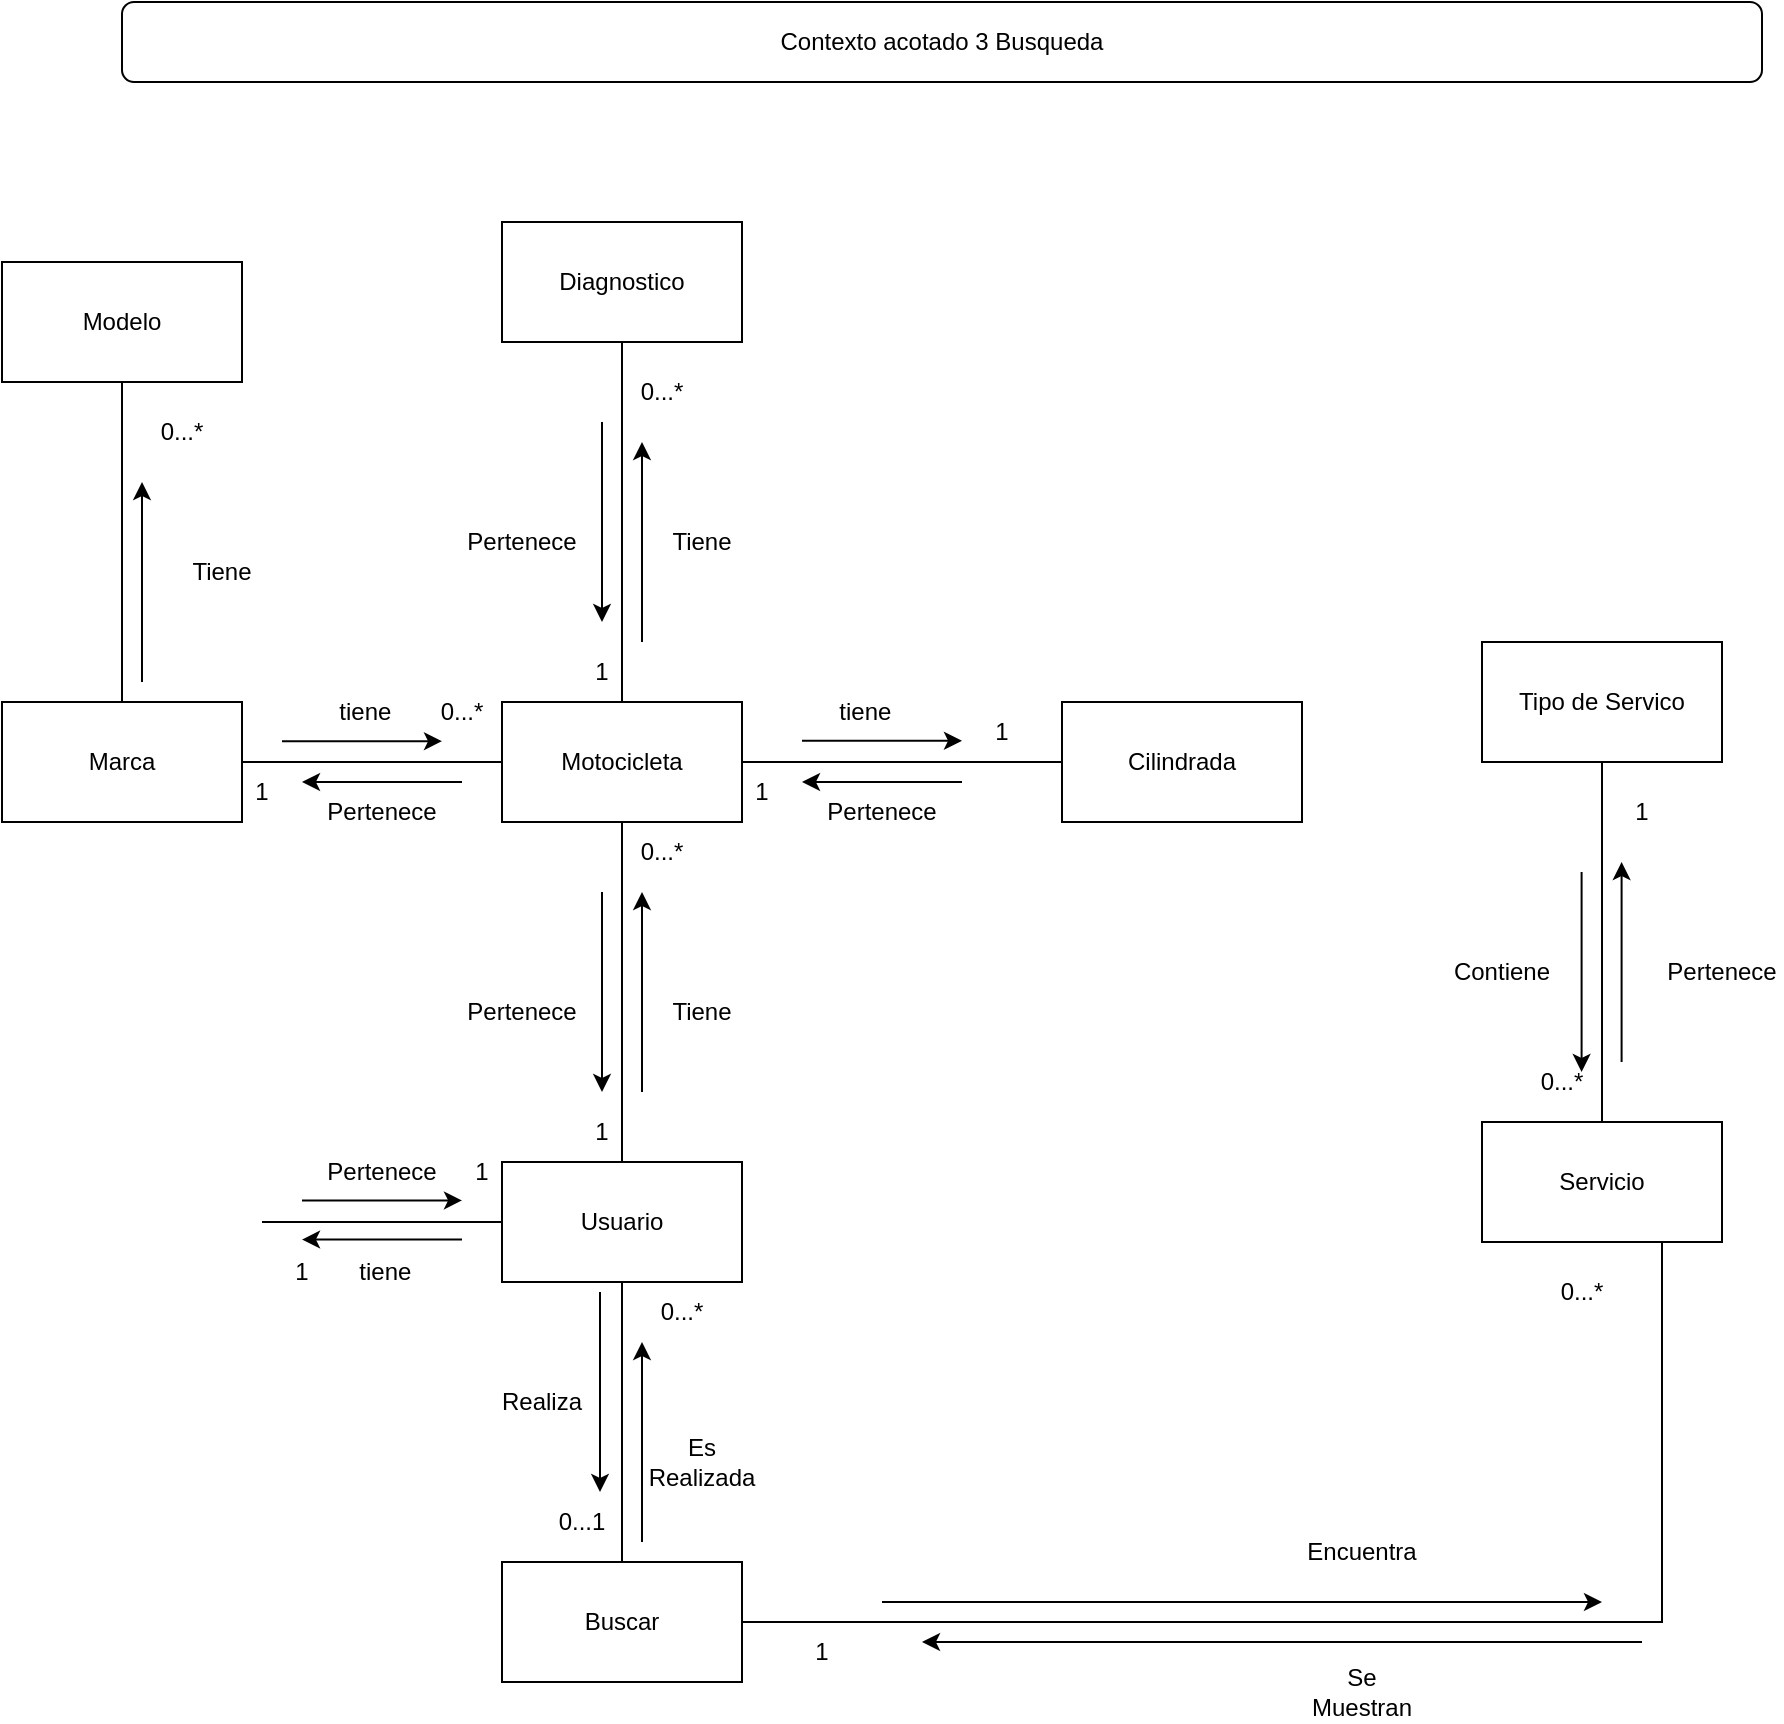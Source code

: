<mxfile version="24.7.14">
  <diagram name="Page-1" id="6gcCeRbY4GYAOIiEUis3">
    <mxGraphModel dx="3230" dy="1036" grid="1" gridSize="10" guides="1" tooltips="1" connect="1" arrows="1" fold="1" page="1" pageScale="1" pageWidth="850" pageHeight="1100" math="0" shadow="0">
      <root>
        <mxCell id="0" />
        <mxCell id="1" parent="0" />
        <mxCell id="ezSr3JsudCAfWvKVJgNK-1" value="Motocicleta" style="rounded=0;whiteSpace=wrap;html=1;" vertex="1" parent="1">
          <mxGeometry x="-190" y="490" width="120" height="60" as="geometry" />
        </mxCell>
        <mxCell id="ezSr3JsudCAfWvKVJgNK-2" value="Diagnostico" style="rounded=0;whiteSpace=wrap;html=1;" vertex="1" parent="1">
          <mxGeometry x="-190" y="250" width="120" height="60" as="geometry" />
        </mxCell>
        <mxCell id="ezSr3JsudCAfWvKVJgNK-4" value="Usuario" style="rounded=0;whiteSpace=wrap;html=1;" vertex="1" parent="1">
          <mxGeometry x="-190" y="720" width="120" height="60" as="geometry" />
        </mxCell>
        <mxCell id="ezSr3JsudCAfWvKVJgNK-5" value="Buscar" style="rounded=0;whiteSpace=wrap;html=1;" vertex="1" parent="1">
          <mxGeometry x="-190" y="920" width="120" height="60" as="geometry" />
        </mxCell>
        <mxCell id="ezSr3JsudCAfWvKVJgNK-11" value="" style="endArrow=none;html=1;rounded=0;entryX=0;entryY=0.5;entryDx=0;entryDy=0;exitX=1;exitY=0.5;exitDx=0;exitDy=0;" edge="1" parent="1" target="ezSr3JsudCAfWvKVJgNK-1">
          <mxGeometry width="50" height="50" relative="1" as="geometry">
            <mxPoint x="-320" y="520.0" as="sourcePoint" />
            <mxPoint x="-180" y="390" as="targetPoint" />
          </mxGeometry>
        </mxCell>
        <mxCell id="ezSr3JsudCAfWvKVJgNK-12" value="" style="endArrow=none;html=1;rounded=0;entryX=0.5;entryY=1;entryDx=0;entryDy=0;exitX=0.5;exitY=0;exitDx=0;exitDy=0;" edge="1" parent="1" source="ezSr3JsudCAfWvKVJgNK-1" target="ezSr3JsudCAfWvKVJgNK-2">
          <mxGeometry width="50" height="50" relative="1" as="geometry">
            <mxPoint x="-170" y="420" as="sourcePoint" />
            <mxPoint x="-120" y="370" as="targetPoint" />
          </mxGeometry>
        </mxCell>
        <mxCell id="ezSr3JsudCAfWvKVJgNK-13" value="" style="endArrow=none;html=1;rounded=0;entryX=0.5;entryY=1;entryDx=0;entryDy=0;exitX=0.5;exitY=0;exitDx=0;exitDy=0;" edge="1" parent="1" source="ezSr3JsudCAfWvKVJgNK-4" target="ezSr3JsudCAfWvKVJgNK-1">
          <mxGeometry width="50" height="50" relative="1" as="geometry">
            <mxPoint x="-100" y="670" as="sourcePoint" />
            <mxPoint x="-50" y="620" as="targetPoint" />
          </mxGeometry>
        </mxCell>
        <mxCell id="ezSr3JsudCAfWvKVJgNK-14" value="" style="endArrow=none;html=1;rounded=0;entryX=0.5;entryY=1;entryDx=0;entryDy=0;exitX=0.5;exitY=0;exitDx=0;exitDy=0;" edge="1" parent="1" source="ezSr3JsudCAfWvKVJgNK-5" target="ezSr3JsudCAfWvKVJgNK-4">
          <mxGeometry width="50" height="50" relative="1" as="geometry">
            <mxPoint x="-40" y="820" as="sourcePoint" />
            <mxPoint x="10" y="770" as="targetPoint" />
          </mxGeometry>
        </mxCell>
        <mxCell id="ezSr3JsudCAfWvKVJgNK-18" value="" style="endArrow=none;html=1;rounded=0;exitX=1;exitY=0.5;exitDx=0;exitDy=0;entryX=0.75;entryY=1;entryDx=0;entryDy=0;" edge="1" parent="1" source="ezSr3JsudCAfWvKVJgNK-5" target="ezSr3JsudCAfWvKVJgNK-84">
          <mxGeometry width="50" height="50" relative="1" as="geometry">
            <mxPoint x="-10" y="955.5" as="sourcePoint" />
            <mxPoint x="790" y="494.5" as="targetPoint" />
            <Array as="points">
              <mxPoint x="390" y="950" />
            </Array>
          </mxGeometry>
        </mxCell>
        <mxCell id="ezSr3JsudCAfWvKVJgNK-20" value="" style="endArrow=none;html=1;rounded=0;entryX=0.5;entryY=1;entryDx=0;entryDy=0;" edge="1" parent="1">
          <mxGeometry width="50" height="50" relative="1" as="geometry">
            <mxPoint x="360" y="700" as="sourcePoint" />
            <mxPoint x="360" y="520" as="targetPoint" />
          </mxGeometry>
        </mxCell>
        <mxCell id="ezSr3JsudCAfWvKVJgNK-21" value="" style="endArrow=classic;html=1;rounded=0;" edge="1" parent="1">
          <mxGeometry width="50" height="50" relative="1" as="geometry">
            <mxPoint x="-300" y="509.6" as="sourcePoint" />
            <mxPoint x="-220" y="509.6" as="targetPoint" />
          </mxGeometry>
        </mxCell>
        <mxCell id="ezSr3JsudCAfWvKVJgNK-22" value="" style="endArrow=classic;html=1;rounded=0;" edge="1" parent="1">
          <mxGeometry width="50" height="50" relative="1" as="geometry">
            <mxPoint x="-210" y="530" as="sourcePoint" />
            <mxPoint x="-290" y="530" as="targetPoint" />
          </mxGeometry>
        </mxCell>
        <mxCell id="ezSr3JsudCAfWvKVJgNK-23" value="Pertenece" style="text;html=1;align=center;verticalAlign=middle;whiteSpace=wrap;rounded=0;" vertex="1" parent="1">
          <mxGeometry x="-280" y="530" width="60" height="30" as="geometry" />
        </mxCell>
        <mxCell id="ezSr3JsudCAfWvKVJgNK-24" value="&amp;nbsp;tiene" style="text;html=1;align=center;verticalAlign=middle;whiteSpace=wrap;rounded=0;" vertex="1" parent="1">
          <mxGeometry x="-290" y="480" width="60" height="30" as="geometry" />
        </mxCell>
        <mxCell id="ezSr3JsudCAfWvKVJgNK-25" value="0...*" style="text;html=1;align=center;verticalAlign=middle;whiteSpace=wrap;rounded=0;" vertex="1" parent="1">
          <mxGeometry x="-240" y="480" width="60" height="30" as="geometry" />
        </mxCell>
        <mxCell id="ezSr3JsudCAfWvKVJgNK-26" value="1" style="text;html=1;align=center;verticalAlign=middle;whiteSpace=wrap;rounded=0;" vertex="1" parent="1">
          <mxGeometry x="-340" y="520" width="60" height="30" as="geometry" />
        </mxCell>
        <mxCell id="ezSr3JsudCAfWvKVJgNK-27" value="Tiene" style="text;html=1;align=center;verticalAlign=middle;whiteSpace=wrap;rounded=0;" vertex="1" parent="1">
          <mxGeometry x="-120" y="630" width="60" height="30" as="geometry" />
        </mxCell>
        <mxCell id="ezSr3JsudCAfWvKVJgNK-28" value="" style="endArrow=classic;html=1;rounded=0;" edge="1" parent="1">
          <mxGeometry width="50" height="50" relative="1" as="geometry">
            <mxPoint x="369.8" y="670" as="sourcePoint" />
            <mxPoint x="369.8" y="570" as="targetPoint" />
          </mxGeometry>
        </mxCell>
        <mxCell id="ezSr3JsudCAfWvKVJgNK-29" value="" style="endArrow=classic;html=1;rounded=0;" edge="1" parent="1">
          <mxGeometry width="50" height="50" relative="1" as="geometry">
            <mxPoint x="349.8" y="575" as="sourcePoint" />
            <mxPoint x="349.8" y="675" as="targetPoint" />
          </mxGeometry>
        </mxCell>
        <mxCell id="ezSr3JsudCAfWvKVJgNK-30" value="0...*" style="text;html=1;align=center;verticalAlign=middle;whiteSpace=wrap;rounded=0;" vertex="1" parent="1">
          <mxGeometry x="-140" y="320" width="60" height="30" as="geometry" />
        </mxCell>
        <mxCell id="ezSr3JsudCAfWvKVJgNK-31" value="1" style="text;html=1;align=center;verticalAlign=middle;whiteSpace=wrap;rounded=0;" vertex="1" parent="1">
          <mxGeometry x="-170" y="460" width="60" height="30" as="geometry" />
        </mxCell>
        <mxCell id="ezSr3JsudCAfWvKVJgNK-32" value="" style="endArrow=classic;html=1;rounded=0;" edge="1" parent="1">
          <mxGeometry width="50" height="50" relative="1" as="geometry">
            <mxPoint x="-120" y="685" as="sourcePoint" />
            <mxPoint x="-120" y="585" as="targetPoint" />
          </mxGeometry>
        </mxCell>
        <mxCell id="ezSr3JsudCAfWvKVJgNK-33" value="" style="endArrow=classic;html=1;rounded=0;" edge="1" parent="1">
          <mxGeometry width="50" height="50" relative="1" as="geometry">
            <mxPoint x="-140" y="585" as="sourcePoint" />
            <mxPoint x="-140" y="685" as="targetPoint" />
          </mxGeometry>
        </mxCell>
        <mxCell id="ezSr3JsudCAfWvKVJgNK-34" value="0...*" style="text;html=1;align=center;verticalAlign=middle;whiteSpace=wrap;rounded=0;" vertex="1" parent="1">
          <mxGeometry x="-140" y="550" width="60" height="30" as="geometry" />
        </mxCell>
        <mxCell id="ezSr3JsudCAfWvKVJgNK-35" value="Pertenece" style="text;html=1;align=center;verticalAlign=middle;whiteSpace=wrap;rounded=0;" vertex="1" parent="1">
          <mxGeometry x="-210" y="630" width="60" height="30" as="geometry" />
        </mxCell>
        <mxCell id="ezSr3JsudCAfWvKVJgNK-36" value="1" style="text;html=1;align=center;verticalAlign=middle;whiteSpace=wrap;rounded=0;" vertex="1" parent="1">
          <mxGeometry x="-170" y="690" width="60" height="30" as="geometry" />
        </mxCell>
        <mxCell id="ezSr3JsudCAfWvKVJgNK-41" value="0...*" style="text;html=1;align=center;verticalAlign=middle;whiteSpace=wrap;rounded=0;" vertex="1" parent="1">
          <mxGeometry x="-380" y="340" width="60" height="30" as="geometry" />
        </mxCell>
        <mxCell id="ezSr3JsudCAfWvKVJgNK-74" value="Se Muestran" style="text;html=1;align=center;verticalAlign=middle;whiteSpace=wrap;rounded=0;" vertex="1" parent="1">
          <mxGeometry x="210" y="970" width="60" height="30" as="geometry" />
        </mxCell>
        <mxCell id="ezSr3JsudCAfWvKVJgNK-75" value="Encuentra" style="text;html=1;align=center;verticalAlign=middle;whiteSpace=wrap;rounded=0;" vertex="1" parent="1">
          <mxGeometry x="210" y="900" width="60" height="30" as="geometry" />
        </mxCell>
        <mxCell id="ezSr3JsudCAfWvKVJgNK-76" value="" style="endArrow=classic;html=1;rounded=0;" edge="1" parent="1">
          <mxGeometry width="50" height="50" relative="1" as="geometry">
            <mxPoint y="940" as="sourcePoint" />
            <mxPoint x="360" y="940" as="targetPoint" />
          </mxGeometry>
        </mxCell>
        <mxCell id="ezSr3JsudCAfWvKVJgNK-77" value="" style="endArrow=classic;html=1;rounded=0;" edge="1" parent="1">
          <mxGeometry width="50" height="50" relative="1" as="geometry">
            <mxPoint x="380" y="960" as="sourcePoint" />
            <mxPoint x="20" y="960" as="targetPoint" />
          </mxGeometry>
        </mxCell>
        <mxCell id="ezSr3JsudCAfWvKVJgNK-78" value="Es Realizada" style="text;html=1;align=center;verticalAlign=middle;whiteSpace=wrap;rounded=0;" vertex="1" parent="1">
          <mxGeometry x="-120" y="855" width="60" height="30" as="geometry" />
        </mxCell>
        <mxCell id="ezSr3JsudCAfWvKVJgNK-79" value="" style="endArrow=classic;html=1;rounded=0;" edge="1" parent="1">
          <mxGeometry width="50" height="50" relative="1" as="geometry">
            <mxPoint x="-120" y="910" as="sourcePoint" />
            <mxPoint x="-120" y="810" as="targetPoint" />
          </mxGeometry>
        </mxCell>
        <mxCell id="ezSr3JsudCAfWvKVJgNK-80" value="" style="endArrow=classic;html=1;rounded=0;" edge="1" parent="1">
          <mxGeometry width="50" height="50" relative="1" as="geometry">
            <mxPoint x="-141" y="785" as="sourcePoint" />
            <mxPoint x="-141" y="885" as="targetPoint" />
          </mxGeometry>
        </mxCell>
        <mxCell id="ezSr3JsudCAfWvKVJgNK-81" value="Realiza" style="text;html=1;align=center;verticalAlign=middle;whiteSpace=wrap;rounded=0;" vertex="1" parent="1">
          <mxGeometry x="-200" y="825" width="60" height="30" as="geometry" />
        </mxCell>
        <mxCell id="ezSr3JsudCAfWvKVJgNK-82" value="0...1" style="text;html=1;align=center;verticalAlign=middle;whiteSpace=wrap;rounded=0;" vertex="1" parent="1">
          <mxGeometry x="-180" y="885" width="60" height="30" as="geometry" />
        </mxCell>
        <mxCell id="ezSr3JsudCAfWvKVJgNK-83" value="0...*" style="text;html=1;align=center;verticalAlign=middle;whiteSpace=wrap;rounded=0;" vertex="1" parent="1">
          <mxGeometry x="-130" y="780" width="60" height="30" as="geometry" />
        </mxCell>
        <mxCell id="ezSr3JsudCAfWvKVJgNK-84" value="Servicio" style="rounded=0;whiteSpace=wrap;html=1;" vertex="1" parent="1">
          <mxGeometry x="300" y="700" width="120" height="60" as="geometry" />
        </mxCell>
        <mxCell id="ezSr3JsudCAfWvKVJgNK-85" value="Tipo de Servico" style="rounded=0;whiteSpace=wrap;html=1;" vertex="1" parent="1">
          <mxGeometry x="300" y="460" width="120" height="60" as="geometry" />
        </mxCell>
        <mxCell id="ezSr3JsudCAfWvKVJgNK-86" value="0...*" style="text;html=1;align=center;verticalAlign=middle;whiteSpace=wrap;rounded=0;" vertex="1" parent="1">
          <mxGeometry x="320" y="770" width="60" height="30" as="geometry" />
        </mxCell>
        <mxCell id="ezSr3JsudCAfWvKVJgNK-87" value="1" style="text;html=1;align=center;verticalAlign=middle;whiteSpace=wrap;rounded=0;" vertex="1" parent="1">
          <mxGeometry x="-60" y="950" width="60" height="30" as="geometry" />
        </mxCell>
        <mxCell id="ezSr3JsudCAfWvKVJgNK-88" value="Pertenece" style="text;html=1;align=center;verticalAlign=middle;whiteSpace=wrap;rounded=0;" vertex="1" parent="1">
          <mxGeometry x="390" y="610" width="60" height="30" as="geometry" />
        </mxCell>
        <mxCell id="ezSr3JsudCAfWvKVJgNK-89" value="&lt;div&gt;Contiene&lt;/div&gt;" style="text;html=1;align=center;verticalAlign=middle;whiteSpace=wrap;rounded=0;" vertex="1" parent="1">
          <mxGeometry x="280" y="610" width="60" height="30" as="geometry" />
        </mxCell>
        <mxCell id="ezSr3JsudCAfWvKVJgNK-90" value="0...*" style="text;html=1;align=center;verticalAlign=middle;whiteSpace=wrap;rounded=0;" vertex="1" parent="1">
          <mxGeometry x="310" y="670" width="60" height="20" as="geometry" />
        </mxCell>
        <mxCell id="ezSr3JsudCAfWvKVJgNK-91" value="1" style="text;html=1;align=center;verticalAlign=middle;whiteSpace=wrap;rounded=0;" vertex="1" parent="1">
          <mxGeometry x="350" y="530" width="60" height="30" as="geometry" />
        </mxCell>
        <mxCell id="ezSr3JsudCAfWvKVJgNK-100" value="Tiene" style="text;html=1;align=center;verticalAlign=middle;whiteSpace=wrap;rounded=0;" vertex="1" parent="1">
          <mxGeometry x="-360" y="410" width="60" height="30" as="geometry" />
        </mxCell>
        <mxCell id="ezSr3JsudCAfWvKVJgNK-101" value="" style="endArrow=classic;html=1;rounded=0;" edge="1" parent="1">
          <mxGeometry width="50" height="50" relative="1" as="geometry">
            <mxPoint x="-370" y="480" as="sourcePoint" />
            <mxPoint x="-370" y="380" as="targetPoint" />
          </mxGeometry>
        </mxCell>
        <mxCell id="ezSr3JsudCAfWvKVJgNK-107" value="1" style="text;html=1;align=center;verticalAlign=middle;whiteSpace=wrap;rounded=0;" vertex="1" parent="1">
          <mxGeometry x="30" y="490" width="60" height="30" as="geometry" />
        </mxCell>
        <mxCell id="ezSr3JsudCAfWvKVJgNK-108" value="Pertenece" style="text;html=1;align=center;verticalAlign=middle;whiteSpace=wrap;rounded=0;" vertex="1" parent="1">
          <mxGeometry x="-30" y="530" width="60" height="30" as="geometry" />
        </mxCell>
        <mxCell id="ezSr3JsudCAfWvKVJgNK-109" value="&amp;nbsp;tiene" style="text;html=1;align=center;verticalAlign=middle;whiteSpace=wrap;rounded=0;" vertex="1" parent="1">
          <mxGeometry x="-40" y="480" width="60" height="30" as="geometry" />
        </mxCell>
        <mxCell id="ezSr3JsudCAfWvKVJgNK-110" value="" style="endArrow=classic;html=1;rounded=0;" edge="1" parent="1">
          <mxGeometry width="50" height="50" relative="1" as="geometry">
            <mxPoint x="-40" y="509.39" as="sourcePoint" />
            <mxPoint x="40" y="509.39" as="targetPoint" />
          </mxGeometry>
        </mxCell>
        <mxCell id="ezSr3JsudCAfWvKVJgNK-111" value="" style="endArrow=classic;html=1;rounded=0;" edge="1" parent="1">
          <mxGeometry width="50" height="50" relative="1" as="geometry">
            <mxPoint x="40" y="530" as="sourcePoint" />
            <mxPoint x="-40" y="530" as="targetPoint" />
          </mxGeometry>
        </mxCell>
        <mxCell id="ezSr3JsudCAfWvKVJgNK-112" value="" style="endArrow=none;html=1;rounded=0;entryX=0.5;entryY=1;entryDx=0;entryDy=0;exitX=0.5;exitY=0;exitDx=0;exitDy=0;" edge="1" parent="1">
          <mxGeometry width="50" height="50" relative="1" as="geometry">
            <mxPoint x="-380" y="490.0" as="sourcePoint" />
            <mxPoint x="-380" y="325.0" as="targetPoint" />
          </mxGeometry>
        </mxCell>
        <mxCell id="ezSr3JsudCAfWvKVJgNK-113" value="Tiene" style="text;html=1;align=center;verticalAlign=middle;whiteSpace=wrap;rounded=0;" vertex="1" parent="1">
          <mxGeometry x="-120" y="395" width="60" height="30" as="geometry" />
        </mxCell>
        <mxCell id="ezSr3JsudCAfWvKVJgNK-114" value="" style="endArrow=classic;html=1;rounded=0;" edge="1" parent="1">
          <mxGeometry width="50" height="50" relative="1" as="geometry">
            <mxPoint x="-120" y="460" as="sourcePoint" />
            <mxPoint x="-120" y="360" as="targetPoint" />
          </mxGeometry>
        </mxCell>
        <mxCell id="ezSr3JsudCAfWvKVJgNK-115" value="" style="endArrow=classic;html=1;rounded=0;" edge="1" parent="1">
          <mxGeometry width="50" height="50" relative="1" as="geometry">
            <mxPoint x="-140" y="350" as="sourcePoint" />
            <mxPoint x="-140" y="450" as="targetPoint" />
          </mxGeometry>
        </mxCell>
        <mxCell id="ezSr3JsudCAfWvKVJgNK-116" value="Pertenece" style="text;html=1;align=center;verticalAlign=middle;whiteSpace=wrap;rounded=0;" vertex="1" parent="1">
          <mxGeometry x="-210" y="395" width="60" height="30" as="geometry" />
        </mxCell>
        <mxCell id="ezSr3JsudCAfWvKVJgNK-119" value="Marca" style="rounded=0;whiteSpace=wrap;html=1;" vertex="1" parent="1">
          <mxGeometry x="-440" y="490" width="120" height="60" as="geometry" />
        </mxCell>
        <mxCell id="ezSr3JsudCAfWvKVJgNK-120" value="Modelo" style="rounded=0;whiteSpace=wrap;html=1;" vertex="1" parent="1">
          <mxGeometry x="-440" y="270" width="120" height="60" as="geometry" />
        </mxCell>
        <mxCell id="ezSr3JsudCAfWvKVJgNK-121" value="Cilindrada" style="rounded=0;whiteSpace=wrap;html=1;" vertex="1" parent="1">
          <mxGeometry x="90" y="490" width="120" height="60" as="geometry" />
        </mxCell>
        <mxCell id="ezSr3JsudCAfWvKVJgNK-122" value="" style="endArrow=none;html=1;rounded=0;entryX=1;entryY=1;entryDx=0;entryDy=0;exitX=1;exitY=0.5;exitDx=0;exitDy=0;" edge="1" parent="1" source="ezSr3JsudCAfWvKVJgNK-1" target="ezSr3JsudCAfWvKVJgNK-107">
          <mxGeometry width="50" height="50" relative="1" as="geometry">
            <mxPoint x="100" y="630" as="sourcePoint" />
            <mxPoint x="150" y="580" as="targetPoint" />
          </mxGeometry>
        </mxCell>
        <mxCell id="ezSr3JsudCAfWvKVJgNK-123" value="1" style="text;html=1;align=center;verticalAlign=middle;whiteSpace=wrap;rounded=0;" vertex="1" parent="1">
          <mxGeometry x="-90" y="520" width="60" height="30" as="geometry" />
        </mxCell>
        <mxCell id="ezSr3JsudCAfWvKVJgNK-124" value="" style="endArrow=none;html=1;rounded=0;entryX=0;entryY=0.5;entryDx=0;entryDy=0;exitX=1;exitY=0.5;exitDx=0;exitDy=0;" edge="1" parent="1" target="ezSr3JsudCAfWvKVJgNK-4">
          <mxGeometry width="50" height="50" relative="1" as="geometry">
            <mxPoint x="-310" y="750.0" as="sourcePoint" />
            <mxPoint x="-310" y="860" as="targetPoint" />
          </mxGeometry>
        </mxCell>
        <mxCell id="ezSr3JsudCAfWvKVJgNK-125" value="Pertenece" style="text;html=1;align=center;verticalAlign=middle;whiteSpace=wrap;rounded=0;" vertex="1" parent="1">
          <mxGeometry x="-280" y="710" width="60" height="30" as="geometry" />
        </mxCell>
        <mxCell id="ezSr3JsudCAfWvKVJgNK-126" value="&amp;nbsp;tiene" style="text;html=1;align=center;verticalAlign=middle;whiteSpace=wrap;rounded=0;" vertex="1" parent="1">
          <mxGeometry x="-280" y="760" width="60" height="30" as="geometry" />
        </mxCell>
        <mxCell id="ezSr3JsudCAfWvKVJgNK-127" value="" style="endArrow=classic;html=1;rounded=0;" edge="1" parent="1">
          <mxGeometry width="50" height="50" relative="1" as="geometry">
            <mxPoint x="-290" y="739.21" as="sourcePoint" />
            <mxPoint x="-210" y="739.21" as="targetPoint" />
          </mxGeometry>
        </mxCell>
        <mxCell id="ezSr3JsudCAfWvKVJgNK-128" value="" style="endArrow=classic;html=1;rounded=0;" edge="1" parent="1">
          <mxGeometry width="50" height="50" relative="1" as="geometry">
            <mxPoint x="-210" y="758.76" as="sourcePoint" />
            <mxPoint x="-290" y="758.76" as="targetPoint" />
          </mxGeometry>
        </mxCell>
        <mxCell id="ezSr3JsudCAfWvKVJgNK-131" value="1" style="text;html=1;align=center;verticalAlign=middle;whiteSpace=wrap;rounded=0;" vertex="1" parent="1">
          <mxGeometry x="-230" y="710" width="60" height="30" as="geometry" />
        </mxCell>
        <mxCell id="ezSr3JsudCAfWvKVJgNK-132" value="1" style="text;html=1;align=center;verticalAlign=middle;whiteSpace=wrap;rounded=0;" vertex="1" parent="1">
          <mxGeometry x="-320" y="760" width="60" height="30" as="geometry" />
        </mxCell>
        <mxCell id="ezSr3JsudCAfWvKVJgNK-134" value="Contexto acotado 3 Busqueda" style="rounded=1;whiteSpace=wrap;html=1;" vertex="1" parent="1">
          <mxGeometry x="-380" y="140" width="820" height="40" as="geometry" />
        </mxCell>
      </root>
    </mxGraphModel>
  </diagram>
</mxfile>

